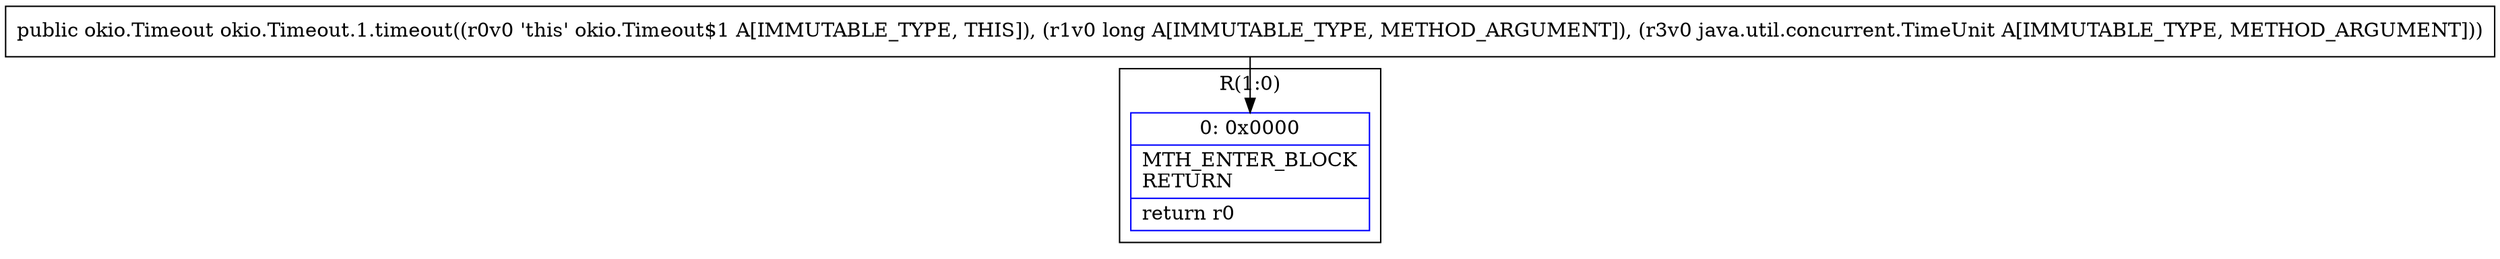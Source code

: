 digraph "CFG forokio.Timeout.1.timeout(JLjava\/util\/concurrent\/TimeUnit;)Lokio\/Timeout;" {
subgraph cluster_Region_1372456061 {
label = "R(1:0)";
node [shape=record,color=blue];
Node_0 [shape=record,label="{0\:\ 0x0000|MTH_ENTER_BLOCK\lRETURN\l|return r0\l}"];
}
MethodNode[shape=record,label="{public okio.Timeout okio.Timeout.1.timeout((r0v0 'this' okio.Timeout$1 A[IMMUTABLE_TYPE, THIS]), (r1v0 long A[IMMUTABLE_TYPE, METHOD_ARGUMENT]), (r3v0 java.util.concurrent.TimeUnit A[IMMUTABLE_TYPE, METHOD_ARGUMENT])) }"];
MethodNode -> Node_0;
}

